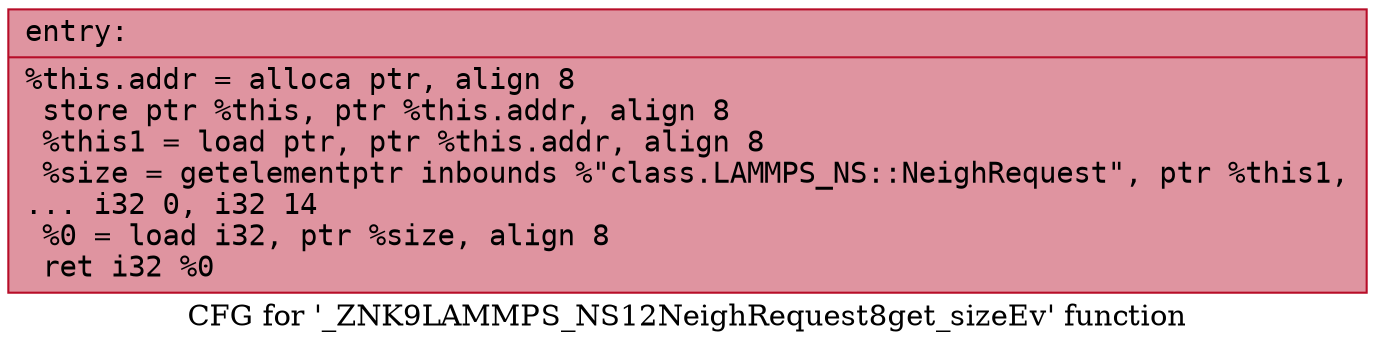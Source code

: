 digraph "CFG for '_ZNK9LAMMPS_NS12NeighRequest8get_sizeEv' function" {
	label="CFG for '_ZNK9LAMMPS_NS12NeighRequest8get_sizeEv' function";

	Node0x5611e68a2240 [shape=record,color="#b70d28ff", style=filled, fillcolor="#b70d2870" fontname="Courier",label="{entry:\l|  %this.addr = alloca ptr, align 8\l  store ptr %this, ptr %this.addr, align 8\l  %this1 = load ptr, ptr %this.addr, align 8\l  %size = getelementptr inbounds %\"class.LAMMPS_NS::NeighRequest\", ptr %this1,\l... i32 0, i32 14\l  %0 = load i32, ptr %size, align 8\l  ret i32 %0\l}"];
}
